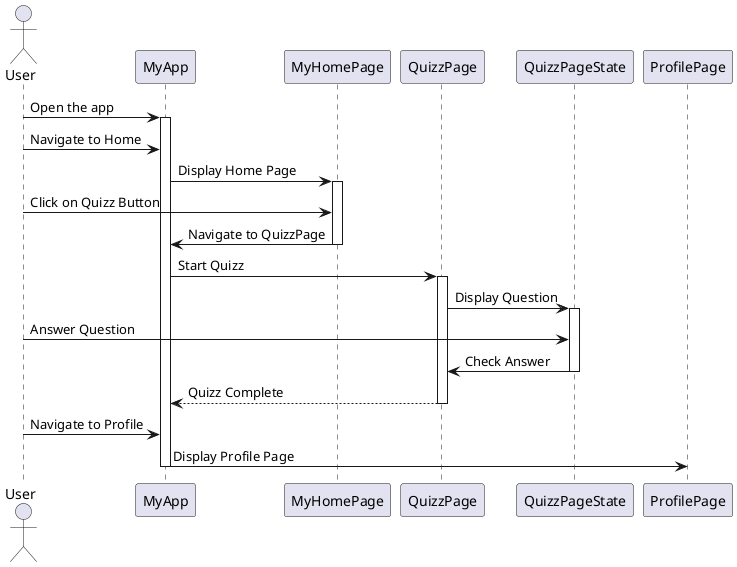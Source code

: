 @startuml
actor User as Player
participant MyApp as App
participant MyHomePage as Home
participant QuizzPage as Quizz
participant QuizzPageState as QuizzState
participant ProfilePage as Profil

Player -> App: Open the app
activate App

Player -> App: Navigate to Home
App -> Home: Display Home Page
activate Home

Player -> Home: Click on Quizz Button
Home -> App: Navigate to QuizzPage
deactivate Home

App -> Quizz: Start Quizz
activate Quizz

Quizz -> QuizzState: Display Question
activate QuizzState

Player -> QuizzState: Answer Question
QuizzState -> Quizz: Check Answer
deactivate QuizzState

Quizz --> App: Quizz Complete
deactivate Quizz

Player -> App: Navigate to Profile
App -> Profil: Display Profile Page
deactivate App
@enduml